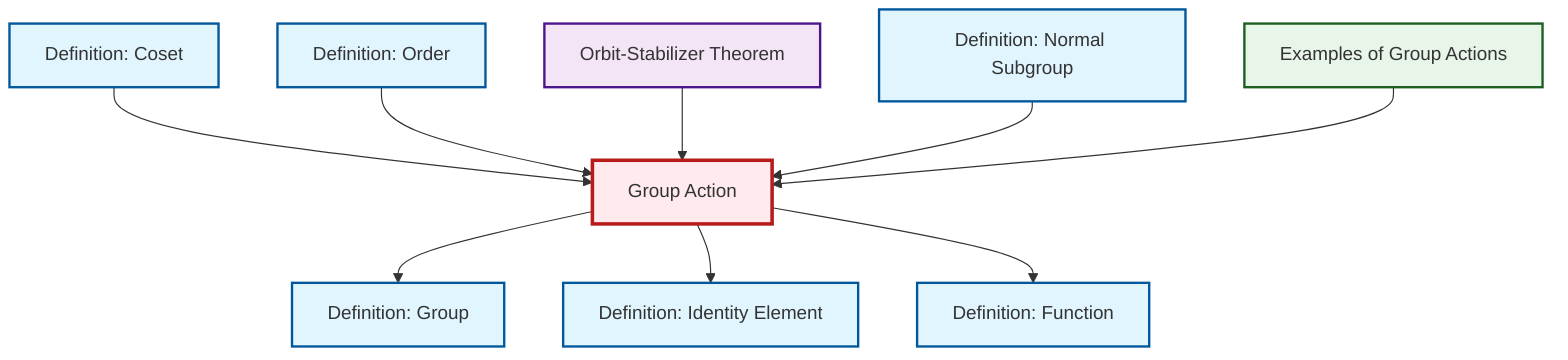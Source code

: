 graph TD
    classDef definition fill:#e1f5fe,stroke:#01579b,stroke-width:2px
    classDef theorem fill:#f3e5f5,stroke:#4a148c,stroke-width:2px
    classDef axiom fill:#fff3e0,stroke:#e65100,stroke-width:2px
    classDef example fill:#e8f5e9,stroke:#1b5e20,stroke-width:2px
    classDef current fill:#ffebee,stroke:#b71c1c,stroke-width:3px
    def-normal-subgroup["Definition: Normal Subgroup"]:::definition
    def-identity-element["Definition: Identity Element"]:::definition
    def-coset["Definition: Coset"]:::definition
    thm-orbit-stabilizer["Orbit-Stabilizer Theorem"]:::theorem
    def-order["Definition: Order"]:::definition
    def-group-action["Group Action"]:::definition
    def-group["Definition: Group"]:::definition
    ex-group-action-examples["Examples of Group Actions"]:::example
    def-function["Definition: Function"]:::definition
    def-group-action --> def-group
    def-group-action --> def-identity-element
    def-group-action --> def-function
    def-coset --> def-group-action
    def-order --> def-group-action
    thm-orbit-stabilizer --> def-group-action
    def-normal-subgroup --> def-group-action
    ex-group-action-examples --> def-group-action
    class def-group-action current